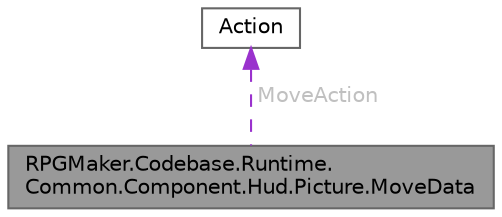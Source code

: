 digraph "RPGMaker.Codebase.Runtime.Common.Component.Hud.Picture.MoveData"
{
 // LATEX_PDF_SIZE
  bgcolor="transparent";
  edge [fontname=Helvetica,fontsize=10,labelfontname=Helvetica,labelfontsize=10];
  node [fontname=Helvetica,fontsize=10,shape=box,height=0.2,width=0.4];
  Node1 [id="Node000001",label="RPGMaker.Codebase.Runtime.\lCommon.Component.Hud.Picture.MoveData",height=0.2,width=0.4,color="gray40", fillcolor="grey60", style="filled", fontcolor="black",tooltip="😁 移動データ"];
  Node2 -> Node1 [id="edge1_Node000001_Node000002",dir="back",color="darkorchid3",style="dashed",tooltip=" ",label=" MoveAction",fontcolor="grey" ];
  Node2 [id="Node000002",label="Action",height=0.2,width=0.4,color="gray40", fillcolor="white", style="filled",tooltip=" "];
}
